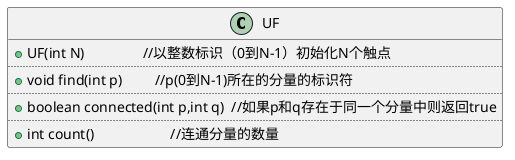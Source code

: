 @startuml

class UF{
    +UF(int N)                //以整数标识（0到N-1）初始化N个触点
    ..
    +void find(int p)         //p(0到N-1)所在的分量的标识符
    ..
    +boolean connected(int p,int q)  //如果p和q存在于同一个分量中则返回true
    ..
    +int count()                     //连通分量的数量
}

@enduml